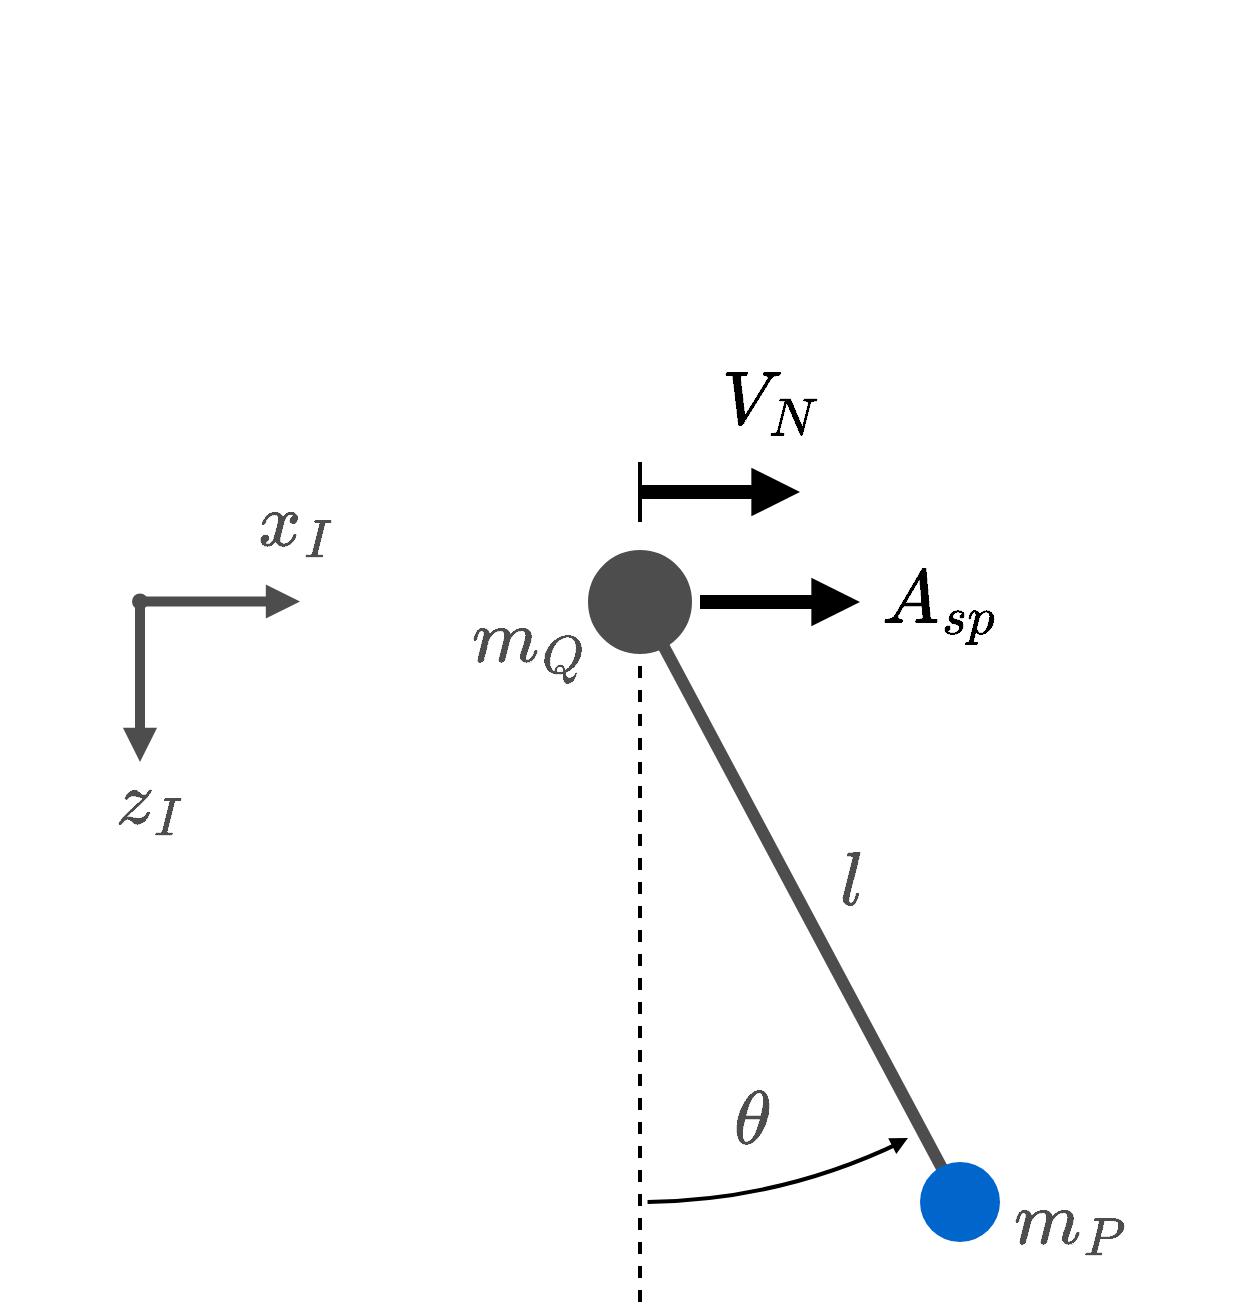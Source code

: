 <mxfile version="14.6.13" type="device"><diagram id="_xqI3HorOe9PPGL4hNA5" name="Page-1"><mxGraphModel dx="243" dy="1259" grid="1" gridSize="10" guides="0" tooltips="1" connect="1" arrows="1" fold="1" page="1" pageScale="1" pageWidth="850" pageHeight="1100" math="1" shadow="0"><root><mxCell id="0"/><mxCell id="1" parent="0"/><mxCell id="93FY8kT9FX0bqkIrTwhS-1" value="" style="endArrow=oval;html=1;strokeWidth=6;startArrow=oval;startFill=1;endFill=1;endSize=46;startSize=29;strokeColor=#4D4D4D;" parent="1" edge="1"><mxGeometry width="50" height="50" relative="1" as="geometry"><mxPoint x="480" y="540" as="sourcePoint"/><mxPoint x="320" y="240" as="targetPoint"/></mxGeometry></mxCell><mxCell id="93FY8kT9FX0bqkIrTwhS-2" value="" style="endArrow=block;html=1;startSize=18;endSize=6;strokeWidth=7;endFill=1;" parent="1" edge="1"><mxGeometry width="50" height="50" relative="1" as="geometry"><mxPoint x="350" y="240" as="sourcePoint"/><mxPoint x="430" y="240" as="targetPoint"/></mxGeometry></mxCell><mxCell id="93FY8kT9FX0bqkIrTwhS-3" value="" style="endArrow=none;dashed=1;html=1;startSize=18;endSize=6;strokeWidth=2;" parent="1" edge="1"><mxGeometry width="50" height="50" relative="1" as="geometry"><mxPoint x="320" y="590" as="sourcePoint"/><mxPoint x="320" y="270" as="targetPoint"/></mxGeometry></mxCell><mxCell id="93FY8kT9FX0bqkIrTwhS-5" value="" style="verticalLabelPosition=bottom;verticalAlign=top;html=1;shape=mxgraph.basic.arc;startAngle=0.428;endAngle=0.498;strokeWidth=2;" parent="1" vertex="1"><mxGeometry x="20" y="-60" width="600" height="600" as="geometry"/></mxCell><mxCell id="93FY8kT9FX0bqkIrTwhS-8" value="" style="endArrow=block;html=1;startSize=18;endSize=1;strokeWidth=3;endFill=1;exitX=0.713;exitY=0.952;exitDx=0;exitDy=0;exitPerimeter=0;" parent="1" source="93FY8kT9FX0bqkIrTwhS-5" edge="1"><mxGeometry width="50" height="50" relative="1" as="geometry"><mxPoint x="447.2" y="510.8" as="sourcePoint"/><mxPoint x="454" y="508" as="targetPoint"/></mxGeometry></mxCell><mxCell id="93FY8kT9FX0bqkIrTwhS-9" value="$$\theta$$" style="text;align=center;verticalAlign=middle;resizable=0;points=[];autosize=1;strokeColor=none;html=1;fontSize=32;fontColor=#4D4D4D;" parent="1" vertex="1"><mxGeometry x="290" y="480" width="170" height="40" as="geometry"/></mxCell><mxCell id="93FY8kT9FX0bqkIrTwhS-11" value="" style="endArrow=block;html=1;startSize=18;endSize=4;strokeWidth=5;endFill=1;strokeColor=#4D4D4D;" parent="1" edge="1"><mxGeometry width="50" height="50" relative="1" as="geometry"><mxPoint x="70" y="239.76" as="sourcePoint"/><mxPoint x="150" y="239.76" as="targetPoint"/></mxGeometry></mxCell><mxCell id="wQqtyPKEyVv5cQsVLKPJ-2" value="" style="endArrow=block;html=1;startSize=3;endSize=4;strokeWidth=5;endFill=1;startArrow=oval;startFill=1;strokeColor=#4D4D4D;" parent="1" edge="1"><mxGeometry width="50" height="50" relative="1" as="geometry"><mxPoint x="70" y="239.76" as="sourcePoint"/><mxPoint x="70" y="320" as="targetPoint"/></mxGeometry></mxCell><mxCell id="wQqtyPKEyVv5cQsVLKPJ-6" value="" style="endArrow=block;html=1;startSize=18;endSize=6;strokeWidth=7;endFill=1;" parent="1" edge="1"><mxGeometry width="50" height="50" relative="1" as="geometry"><mxPoint x="320" y="185.0" as="sourcePoint"/><mxPoint x="400" y="185.0" as="targetPoint"/></mxGeometry></mxCell><mxCell id="wQqtyPKEyVv5cQsVLKPJ-7" value="" style="endArrow=none;html=1;startSize=18;endSize=6;strokeWidth=2;" parent="1" edge="1"><mxGeometry width="50" height="50" relative="1" as="geometry"><mxPoint x="320" y="200" as="sourcePoint"/><mxPoint x="320" y="170" as="targetPoint"/></mxGeometry></mxCell><mxCell id="wQqtyPKEyVv5cQsVLKPJ-8" value="$$A_{sp}$$" style="text;align=center;verticalAlign=middle;resizable=0;points=[];autosize=1;strokeColor=none;html=1;fontSize=32;" parent="1" vertex="1"><mxGeometry x="380" y="220" width="180" height="40" as="geometry"/></mxCell><mxCell id="wQqtyPKEyVv5cQsVLKPJ-9" value="$$V_{N}$$" style="text;align=center;verticalAlign=middle;resizable=0;points=[];autosize=1;strokeColor=none;html=1;fontSize=32;" parent="1" vertex="1"><mxGeometry x="300" y="120" width="170" height="40" as="geometry"/></mxCell><mxCell id="wQqtyPKEyVv5cQsVLKPJ-10" value="$$m_{P}$$" style="text;align=center;verticalAlign=middle;resizable=0;points=[];autosize=1;strokeColor=none;html=1;fontSize=32;fontColor=#4D4D4D;" parent="1" vertex="1"><mxGeometry x="450" y="530" width="170" height="40" as="geometry"/></mxCell><mxCell id="wQqtyPKEyVv5cQsVLKPJ-11" value="$$m_{Q}$$" style="text;align=center;verticalAlign=middle;resizable=0;points=[];autosize=1;strokeColor=none;html=1;fontSize=32;fontColor=#4D4D4D;" parent="1" vertex="1"><mxGeometry x="175" y="240" width="180" height="40" as="geometry"/></mxCell><mxCell id="wQqtyPKEyVv5cQsVLKPJ-12" value="$$z_{I}$$" style="text;align=center;verticalAlign=middle;resizable=0;points=[];autosize=1;strokeColor=none;html=1;fontSize=32;fontColor=#4D4D4D;" parent="1" vertex="1"><mxGeometry y="320" width="150" height="40" as="geometry"/></mxCell><mxCell id="wQqtyPKEyVv5cQsVLKPJ-13" value="$$x_{I}$$" style="text;align=center;verticalAlign=middle;resizable=0;points=[];autosize=1;strokeColor=none;html=1;fontSize=32;fontColor=#4D4D4D;" parent="1" vertex="1"><mxGeometry x="73" y="181" width="150" height="40" as="geometry"/></mxCell><mxCell id="wQqtyPKEyVv5cQsVLKPJ-15" value="$$l$$" style="text;align=center;verticalAlign=middle;resizable=0;points=[];autosize=1;strokeColor=none;html=1;fontSize=32;fontColor=#4D4D4D;" parent="1" vertex="1"><mxGeometry x="380" y="360" width="90" height="40" as="geometry"/></mxCell><mxCell id="0TBoWStvyghLeNlgDFEN-2" value="" style="ellipse;whiteSpace=wrap;html=1;aspect=fixed;fontColor=#4D4D4D;strokeColor=none;fillColor=#0066CC;" vertex="1" parent="1"><mxGeometry x="460" y="520" width="40" height="40" as="geometry"/></mxCell></root></mxGraphModel></diagram></mxfile>